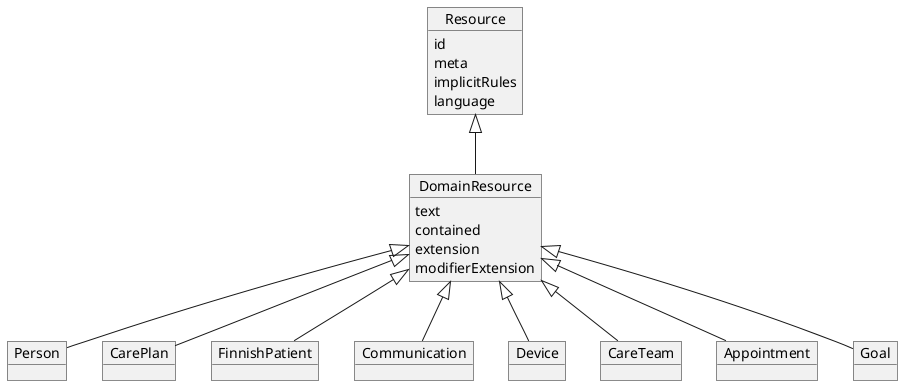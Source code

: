 @startuml
object  Resource
Resource : id
Resource : meta
Resource : implicitRules
Resource : language

object  DomainResource
DomainResource : text
DomainResource : contained
DomainResource : extension
DomainResource : modifierExtension

object  Person
object  CarePlan
object  FinnishPatient
object  Communication
object  Device
object  CareTeam
object  Appointment
object  Goal

DomainResource <|-- Person
DomainResource <|-- CarePlan
DomainResource <|-- FinnishPatient
DomainResource <|-- Communication
DomainResource <|-- Device
DomainResource <|-- CareTeam
DomainResource <|-- Appointment
DomainResource <|-- Goal
Resource <|-- DomainResource
@enduml
